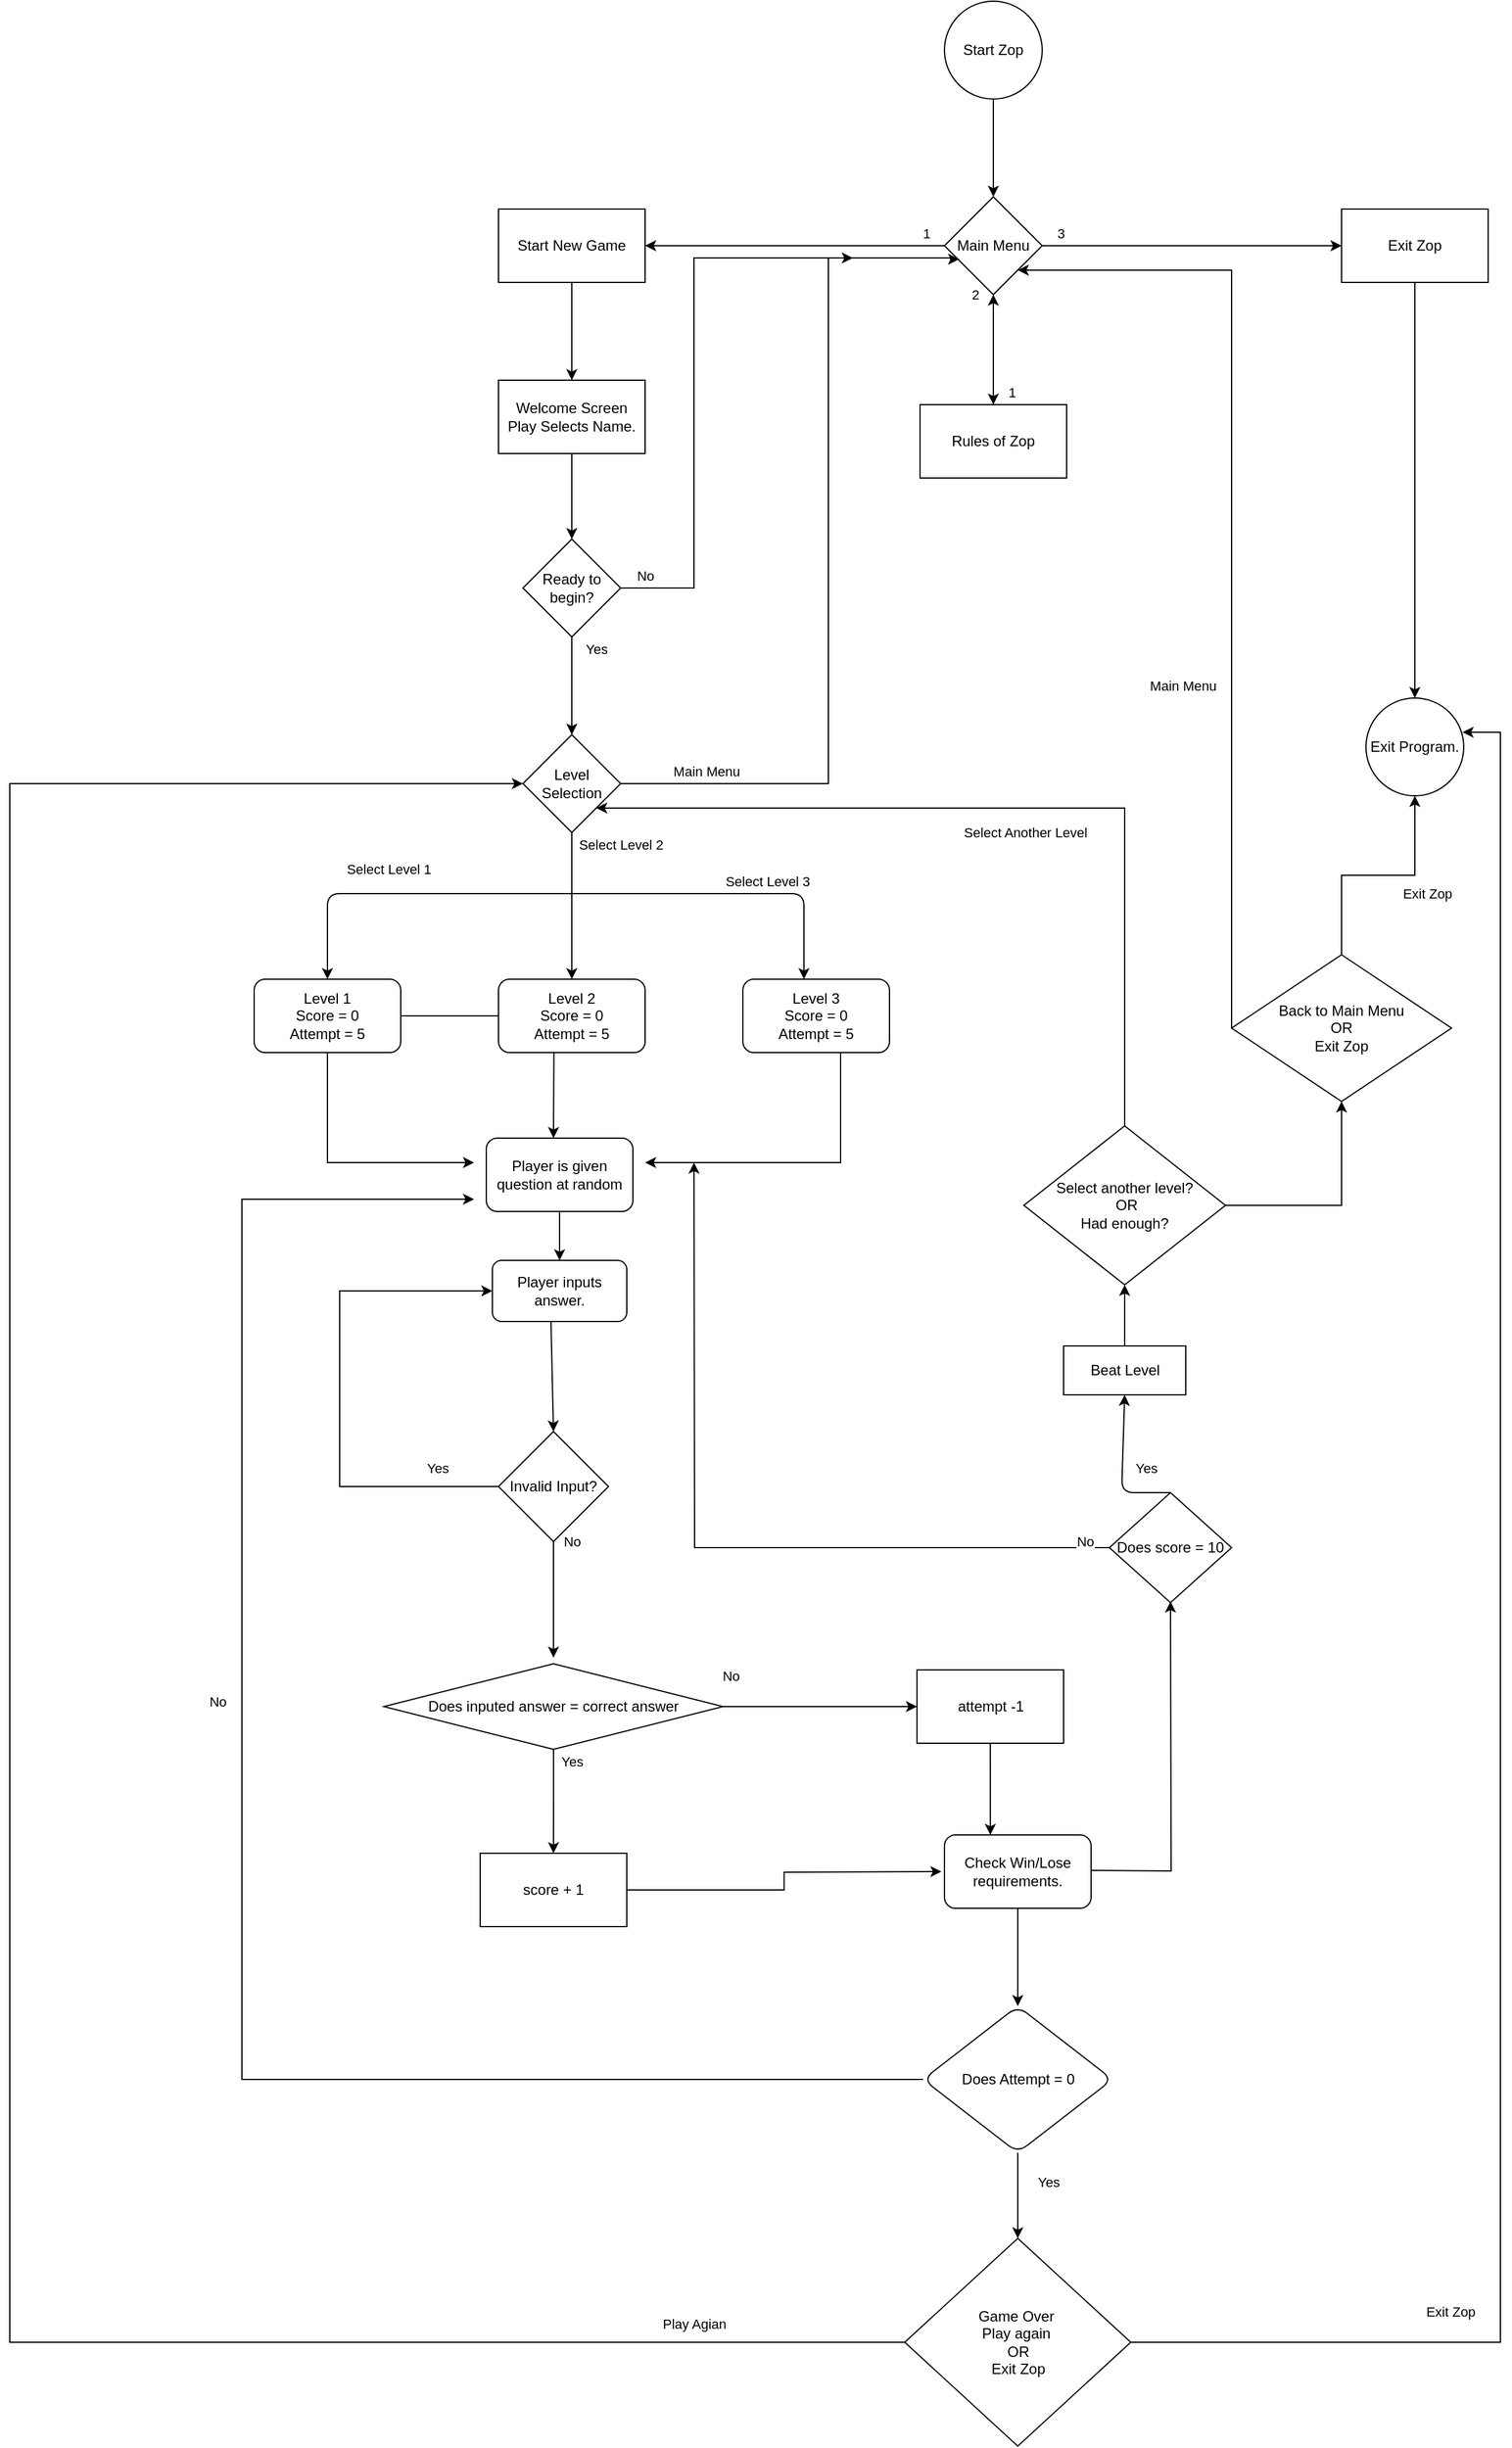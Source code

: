 <mxfile version="13.9.5" type="device"><diagram id="5cixuXnibc9ZA4c3CrVs" name="Page-1"><mxGraphModel dx="4287" dy="2010" grid="1" gridSize="10" guides="1" tooltips="1" connect="1" arrows="1" fold="1" page="1" pageScale="1" pageWidth="850" pageHeight="1100" math="0" shadow="0"><root><mxCell id="0"/><mxCell id="1" parent="0"/><mxCell id="LS1hPmwzk293G1CbhLZp-14" value="" style="edgeStyle=orthogonalEdgeStyle;rounded=0;orthogonalLoop=1;jettySize=auto;html=1;" edge="1" parent="1" source="LS1hPmwzk293G1CbhLZp-1" target="LS1hPmwzk293G1CbhLZp-13"><mxGeometry relative="1" as="geometry"/></mxCell><mxCell id="LS1hPmwzk293G1CbhLZp-1" value="Start Zop" style="ellipse;whiteSpace=wrap;html=1;aspect=fixed;" vertex="1" parent="1"><mxGeometry x="385" y="40" width="80" height="80" as="geometry"/></mxCell><mxCell id="LS1hPmwzk293G1CbhLZp-16" value="3" style="edgeStyle=orthogonalEdgeStyle;rounded=0;orthogonalLoop=1;jettySize=auto;html=1;" edge="1" parent="1" source="LS1hPmwzk293G1CbhLZp-13" target="LS1hPmwzk293G1CbhLZp-15"><mxGeometry x="-0.878" y="10" relative="1" as="geometry"><mxPoint as="offset"/></mxGeometry></mxCell><mxCell id="LS1hPmwzk293G1CbhLZp-18" value="1" style="edgeStyle=orthogonalEdgeStyle;rounded=0;orthogonalLoop=1;jettySize=auto;html=1;" edge="1" parent="1" source="LS1hPmwzk293G1CbhLZp-13" target="LS1hPmwzk293G1CbhLZp-17"><mxGeometry x="-0.878" y="-10" relative="1" as="geometry"><mxPoint as="offset"/></mxGeometry></mxCell><mxCell id="LS1hPmwzk293G1CbhLZp-20" value="2" style="edgeStyle=orthogonalEdgeStyle;rounded=0;orthogonalLoop=1;jettySize=auto;html=1;" edge="1" parent="1" source="LS1hPmwzk293G1CbhLZp-13" target="LS1hPmwzk293G1CbhLZp-19"><mxGeometry x="-1" y="-15" relative="1" as="geometry"><mxPoint as="offset"/></mxGeometry></mxCell><mxCell id="LS1hPmwzk293G1CbhLZp-13" value="Main Menu" style="rhombus;whiteSpace=wrap;html=1;" vertex="1" parent="1"><mxGeometry x="385" y="200" width="80" height="80" as="geometry"/></mxCell><mxCell id="LS1hPmwzk293G1CbhLZp-15" value="Exit Zop" style="whiteSpace=wrap;html=1;" vertex="1" parent="1"><mxGeometry x="710" y="210" width="120" height="60" as="geometry"/></mxCell><mxCell id="LS1hPmwzk293G1CbhLZp-27" value="" style="edgeStyle=orthogonalEdgeStyle;rounded=0;orthogonalLoop=1;jettySize=auto;html=1;" edge="1" parent="1" source="LS1hPmwzk293G1CbhLZp-17" target="LS1hPmwzk293G1CbhLZp-26"><mxGeometry relative="1" as="geometry"/></mxCell><mxCell id="LS1hPmwzk293G1CbhLZp-17" value="Start New Game" style="whiteSpace=wrap;html=1;" vertex="1" parent="1"><mxGeometry x="20" y="210" width="120" height="60" as="geometry"/></mxCell><mxCell id="LS1hPmwzk293G1CbhLZp-25" value="1" style="edgeStyle=orthogonalEdgeStyle;rounded=0;orthogonalLoop=1;jettySize=auto;html=1;entryX=0.5;entryY=1;entryDx=0;entryDy=0;" edge="1" parent="1" source="LS1hPmwzk293G1CbhLZp-19" target="LS1hPmwzk293G1CbhLZp-13"><mxGeometry x="-0.778" y="-15" relative="1" as="geometry"><mxPoint as="offset"/></mxGeometry></mxCell><mxCell id="LS1hPmwzk293G1CbhLZp-19" value="Rules of Zop" style="whiteSpace=wrap;html=1;" vertex="1" parent="1"><mxGeometry x="365" y="370" width="120" height="60" as="geometry"/></mxCell><mxCell id="LS1hPmwzk293G1CbhLZp-23" value="Exit Program." style="ellipse;whiteSpace=wrap;html=1;aspect=fixed;" vertex="1" parent="1"><mxGeometry x="730" y="610" width="80" height="80" as="geometry"/></mxCell><mxCell id="LS1hPmwzk293G1CbhLZp-24" value="" style="endArrow=classic;html=1;exitX=0.5;exitY=1;exitDx=0;exitDy=0;entryX=0.5;entryY=0;entryDx=0;entryDy=0;" edge="1" parent="1" source="LS1hPmwzk293G1CbhLZp-15" target="LS1hPmwzk293G1CbhLZp-23"><mxGeometry width="50" height="50" relative="1" as="geometry"><mxPoint x="490" y="540" as="sourcePoint"/><mxPoint x="774" y="980" as="targetPoint"/></mxGeometry></mxCell><mxCell id="LS1hPmwzk293G1CbhLZp-29" value="" style="edgeStyle=orthogonalEdgeStyle;rounded=0;orthogonalLoop=1;jettySize=auto;html=1;" edge="1" parent="1" source="LS1hPmwzk293G1CbhLZp-26" target="LS1hPmwzk293G1CbhLZp-28"><mxGeometry relative="1" as="geometry"/></mxCell><mxCell id="LS1hPmwzk293G1CbhLZp-26" value="Welcome Screen&lt;br&gt;Play Selects Name." style="whiteSpace=wrap;html=1;" vertex="1" parent="1"><mxGeometry x="20" y="350" width="120" height="60" as="geometry"/></mxCell><mxCell id="LS1hPmwzk293G1CbhLZp-30" style="edgeStyle=orthogonalEdgeStyle;rounded=0;orthogonalLoop=1;jettySize=auto;html=1;entryX=0.15;entryY=0.638;entryDx=0;entryDy=0;entryPerimeter=0;" edge="1" parent="1" source="LS1hPmwzk293G1CbhLZp-28" target="LS1hPmwzk293G1CbhLZp-13"><mxGeometry relative="1" as="geometry"><mxPoint x="390" y="250" as="targetPoint"/><Array as="points"><mxPoint x="180" y="520"/><mxPoint x="180" y="250"/><mxPoint x="390" y="250"/><mxPoint x="390" y="251"/></Array></mxGeometry></mxCell><mxCell id="LS1hPmwzk293G1CbhLZp-31" value="No" style="edgeLabel;html=1;align=center;verticalAlign=middle;resizable=0;points=[];" vertex="1" connectable="0" parent="LS1hPmwzk293G1CbhLZp-30"><mxGeometry x="-0.523" y="-1" relative="1" as="geometry"><mxPoint x="-41" y="60" as="offset"/></mxGeometry></mxCell><mxCell id="LS1hPmwzk293G1CbhLZp-33" value="Yes" style="edgeStyle=orthogonalEdgeStyle;rounded=0;orthogonalLoop=1;jettySize=auto;html=1;" edge="1" parent="1" source="LS1hPmwzk293G1CbhLZp-28" target="LS1hPmwzk293G1CbhLZp-32"><mxGeometry x="-0.75" y="20" relative="1" as="geometry"><mxPoint as="offset"/></mxGeometry></mxCell><mxCell id="LS1hPmwzk293G1CbhLZp-28" value="Ready to begin?" style="rhombus;whiteSpace=wrap;html=1;" vertex="1" parent="1"><mxGeometry x="40" y="480" width="80" height="80" as="geometry"/></mxCell><mxCell id="LS1hPmwzk293G1CbhLZp-34" value="Main Menu" style="edgeStyle=orthogonalEdgeStyle;rounded=0;orthogonalLoop=1;jettySize=auto;html=1;" edge="1" parent="1" source="LS1hPmwzk293G1CbhLZp-32"><mxGeometry x="-0.774" y="10" relative="1" as="geometry"><mxPoint x="310" y="250" as="targetPoint"/><Array as="points"><mxPoint x="290" y="680"/></Array><mxPoint as="offset"/></mxGeometry></mxCell><mxCell id="LS1hPmwzk293G1CbhLZp-40" value="Select Level 2" style="edgeStyle=orthogonalEdgeStyle;rounded=0;orthogonalLoop=1;jettySize=auto;html=1;entryX=0.5;entryY=0;entryDx=0;entryDy=0;" edge="1" parent="1" source="LS1hPmwzk293G1CbhLZp-32"><mxGeometry x="-0.833" y="40" relative="1" as="geometry"><mxPoint x="80" y="840" as="targetPoint"/><mxPoint as="offset"/></mxGeometry></mxCell><mxCell id="LS1hPmwzk293G1CbhLZp-32" value="Level Selection" style="rhombus;whiteSpace=wrap;html=1;" vertex="1" parent="1"><mxGeometry x="40" y="640" width="80" height="80" as="geometry"/></mxCell><mxCell id="LS1hPmwzk293G1CbhLZp-41" value="Select Level 1" style="endArrow=classic;html=1;entryX=0.5;entryY=0;entryDx=0;entryDy=0;" edge="1" parent="1" target="LS1hPmwzk293G1CbhLZp-43"><mxGeometry x="0.143" y="-20" width="50" height="50" relative="1" as="geometry"><mxPoint x="90" y="770" as="sourcePoint"/><mxPoint x="-110" y="820" as="targetPoint"/><Array as="points"><mxPoint x="-120" y="770"/></Array><mxPoint as="offset"/></mxGeometry></mxCell><mxCell id="LS1hPmwzk293G1CbhLZp-42" value="Select Level 3" style="endArrow=classic;html=1;entryX=0.5;entryY=0;entryDx=0;entryDy=0;" edge="1" parent="1"><mxGeometry x="0.231" y="10" width="50" height="50" relative="1" as="geometry"><mxPoint x="80" y="770" as="sourcePoint"/><mxPoint x="270" y="840" as="targetPoint"/><Array as="points"><mxPoint x="270" y="770"/></Array><mxPoint as="offset"/></mxGeometry></mxCell><mxCell id="LS1hPmwzk293G1CbhLZp-47" value="" style="edgeStyle=orthogonalEdgeStyle;rounded=0;orthogonalLoop=1;jettySize=auto;html=1;" edge="1" parent="1" source="LS1hPmwzk293G1CbhLZp-43"><mxGeometry relative="1" as="geometry"><mxPoint x="65" y="970" as="targetPoint"/></mxGeometry></mxCell><mxCell id="LS1hPmwzk293G1CbhLZp-56" style="edgeStyle=orthogonalEdgeStyle;rounded=0;orthogonalLoop=1;jettySize=auto;html=1;" edge="1" parent="1" source="LS1hPmwzk293G1CbhLZp-43"><mxGeometry relative="1" as="geometry"><mxPoint y="990" as="targetPoint"/><Array as="points"><mxPoint x="-120" y="990"/></Array></mxGeometry></mxCell><mxCell id="LS1hPmwzk293G1CbhLZp-43" value="Level 1&lt;br&gt;Score = 0&lt;br&gt;Attempt = 5" style="rounded=1;whiteSpace=wrap;html=1;" vertex="1" parent="1"><mxGeometry x="-180" y="840" width="120" height="60" as="geometry"/></mxCell><mxCell id="LS1hPmwzk293G1CbhLZp-54" value="Level 2&lt;br&gt;Score = 0&lt;br&gt;Attempt = 5" style="rounded=1;whiteSpace=wrap;html=1;" vertex="1" parent="1"><mxGeometry x="20" y="840" width="120" height="60" as="geometry"/></mxCell><mxCell id="LS1hPmwzk293G1CbhLZp-57" style="edgeStyle=orthogonalEdgeStyle;rounded=0;orthogonalLoop=1;jettySize=auto;html=1;" edge="1" parent="1" source="LS1hPmwzk293G1CbhLZp-55"><mxGeometry relative="1" as="geometry"><mxPoint x="140" y="990" as="targetPoint"/><Array as="points"><mxPoint x="300" y="990"/></Array></mxGeometry></mxCell><mxCell id="LS1hPmwzk293G1CbhLZp-55" value="Level 3&lt;br&gt;Score = 0&lt;br&gt;Attempt = 5" style="rounded=1;whiteSpace=wrap;html=1;" vertex="1" parent="1"><mxGeometry x="220" y="840" width="120" height="60" as="geometry"/></mxCell><mxCell id="LS1hPmwzk293G1CbhLZp-63" value="Yes" style="edgeStyle=orthogonalEdgeStyle;rounded=0;orthogonalLoop=1;jettySize=auto;html=1;entryX=0;entryY=0.5;entryDx=0;entryDy=0;" edge="1" parent="1" source="LS1hPmwzk293G1CbhLZp-62" target="LS1hPmwzk293G1CbhLZp-67"><mxGeometry x="-0.759" y="-15" relative="1" as="geometry"><mxPoint y="1120" as="targetPoint"/><Array as="points"><mxPoint x="-110" y="1255"/><mxPoint x="-110" y="1095"/></Array><mxPoint as="offset"/></mxGeometry></mxCell><mxCell id="LS1hPmwzk293G1CbhLZp-70" value="No" style="edgeStyle=orthogonalEdgeStyle;rounded=0;orthogonalLoop=1;jettySize=auto;html=1;" edge="1" parent="1" source="LS1hPmwzk293G1CbhLZp-62"><mxGeometry x="-1" y="15" relative="1" as="geometry"><mxPoint x="65" y="1395" as="targetPoint"/><mxPoint as="offset"/></mxGeometry></mxCell><mxCell id="LS1hPmwzk293G1CbhLZp-62" value="Invalid Input?" style="rhombus;whiteSpace=wrap;html=1;" vertex="1" parent="1"><mxGeometry x="20" y="1210" width="90" height="90" as="geometry"/></mxCell><mxCell id="LS1hPmwzk293G1CbhLZp-66" style="edgeStyle=orthogonalEdgeStyle;rounded=0;orthogonalLoop=1;jettySize=auto;html=1;" edge="1" parent="1" source="LS1hPmwzk293G1CbhLZp-64"><mxGeometry relative="1" as="geometry"><mxPoint x="70" y="1070" as="targetPoint"/></mxGeometry></mxCell><mxCell id="LS1hPmwzk293G1CbhLZp-64" value="Player is given question at random" style="rounded=1;whiteSpace=wrap;html=1;" vertex="1" parent="1"><mxGeometry x="10" y="970" width="120" height="60" as="geometry"/></mxCell><mxCell id="LS1hPmwzk293G1CbhLZp-67" value="Player inputs answer." style="rounded=1;whiteSpace=wrap;html=1;" vertex="1" parent="1"><mxGeometry x="15" y="1070" width="110" height="50" as="geometry"/></mxCell><mxCell id="LS1hPmwzk293G1CbhLZp-68" value="" style="endArrow=classic;html=1;exitX=0.436;exitY=1;exitDx=0;exitDy=0;exitPerimeter=0;entryX=0.5;entryY=0;entryDx=0;entryDy=0;" edge="1" parent="1" source="LS1hPmwzk293G1CbhLZp-67" target="LS1hPmwzk293G1CbhLZp-62"><mxGeometry width="50" height="50" relative="1" as="geometry"><mxPoint x="490" y="1270" as="sourcePoint"/><mxPoint x="540" y="1220" as="targetPoint"/></mxGeometry></mxCell><mxCell id="LS1hPmwzk293G1CbhLZp-73" value="Yes" style="edgeStyle=orthogonalEdgeStyle;rounded=0;orthogonalLoop=1;jettySize=auto;html=1;" edge="1" parent="1" source="LS1hPmwzk293G1CbhLZp-71" target="LS1hPmwzk293G1CbhLZp-72"><mxGeometry x="-0.764" y="15" relative="1" as="geometry"><mxPoint as="offset"/></mxGeometry></mxCell><mxCell id="LS1hPmwzk293G1CbhLZp-75" value="No" style="edgeStyle=orthogonalEdgeStyle;rounded=0;orthogonalLoop=1;jettySize=auto;html=1;" edge="1" parent="1" source="LS1hPmwzk293G1CbhLZp-71" target="LS1hPmwzk293G1CbhLZp-74"><mxGeometry x="-0.921" y="25" relative="1" as="geometry"><mxPoint as="offset"/></mxGeometry></mxCell><mxCell id="LS1hPmwzk293G1CbhLZp-71" value="Does inputed answer = correct answer" style="rhombus;whiteSpace=wrap;html=1;" vertex="1" parent="1"><mxGeometry x="-73.75" y="1400" width="277.5" height="70" as="geometry"/></mxCell><mxCell id="LS1hPmwzk293G1CbhLZp-78" style="edgeStyle=orthogonalEdgeStyle;rounded=0;orthogonalLoop=1;jettySize=auto;html=1;entryX=0;entryY=0.5;entryDx=0;entryDy=0;" edge="1" parent="1" source="LS1hPmwzk293G1CbhLZp-72"><mxGeometry relative="1" as="geometry"><mxPoint x="382.5" y="1570" as="targetPoint"/></mxGeometry></mxCell><mxCell id="LS1hPmwzk293G1CbhLZp-72" value="score + 1" style="whiteSpace=wrap;html=1;" vertex="1" parent="1"><mxGeometry x="5" y="1555" width="120" height="60" as="geometry"/></mxCell><mxCell id="LS1hPmwzk293G1CbhLZp-74" value="attempt -1" style="whiteSpace=wrap;html=1;" vertex="1" parent="1"><mxGeometry x="362.5" y="1405" width="120" height="60" as="geometry"/></mxCell><mxCell id="LS1hPmwzk293G1CbhLZp-80" style="edgeStyle=orthogonalEdgeStyle;rounded=0;orthogonalLoop=1;jettySize=auto;html=1;" edge="1" parent="1"><mxGeometry relative="1" as="geometry"><mxPoint x="570" y="1349" as="targetPoint"/><mxPoint x="505" y="1569" as="sourcePoint"/></mxGeometry></mxCell><mxCell id="LS1hPmwzk293G1CbhLZp-95" value="" style="edgeStyle=orthogonalEdgeStyle;rounded=0;orthogonalLoop=1;jettySize=auto;html=1;" edge="1" parent="1" source="LS1hPmwzk293G1CbhLZp-79" target="LS1hPmwzk293G1CbhLZp-94"><mxGeometry relative="1" as="geometry"/></mxCell><mxCell id="LS1hPmwzk293G1CbhLZp-79" value="Check Win/Lose requirements." style="rounded=1;whiteSpace=wrap;html=1;" vertex="1" parent="1"><mxGeometry x="385" y="1540" width="120" height="60" as="geometry"/></mxCell><mxCell id="LS1hPmwzk293G1CbhLZp-82" value="No" style="edgeStyle=orthogonalEdgeStyle;rounded=0;orthogonalLoop=1;jettySize=auto;html=1;" edge="1" parent="1" source="LS1hPmwzk293G1CbhLZp-81"><mxGeometry x="-0.939" y="-5" relative="1" as="geometry"><mxPoint x="180" y="990" as="targetPoint"/><mxPoint as="offset"/></mxGeometry></mxCell><mxCell id="LS1hPmwzk293G1CbhLZp-81" value="Does score = 10" style="rhombus;whiteSpace=wrap;html=1;" vertex="1" parent="1"><mxGeometry x="520" y="1260" width="100" height="90" as="geometry"/></mxCell><mxCell id="LS1hPmwzk293G1CbhLZp-85" style="edgeStyle=orthogonalEdgeStyle;rounded=0;orthogonalLoop=1;jettySize=auto;html=1;" edge="1" parent="1" source="LS1hPmwzk293G1CbhLZp-84"><mxGeometry relative="1" as="geometry"><mxPoint x="532.5" y="1090" as="targetPoint"/></mxGeometry></mxCell><mxCell id="LS1hPmwzk293G1CbhLZp-84" value="Beat Level" style="rounded=0;whiteSpace=wrap;html=1;" vertex="1" parent="1"><mxGeometry x="482.5" y="1140" width="100" height="40" as="geometry"/></mxCell><mxCell id="LS1hPmwzk293G1CbhLZp-86" value="Yes" style="endArrow=classic;html=1;exitX=0.5;exitY=0;exitDx=0;exitDy=0;entryX=0.5;entryY=1;entryDx=0;entryDy=0;" edge="1" parent="1" source="LS1hPmwzk293G1CbhLZp-81" target="LS1hPmwzk293G1CbhLZp-84"><mxGeometry x="0.01" y="-19" width="50" height="50" relative="1" as="geometry"><mxPoint x="490" y="930" as="sourcePoint"/><mxPoint x="540" y="880" as="targetPoint"/><Array as="points"><mxPoint x="530" y="1260"/></Array><mxPoint as="offset"/></mxGeometry></mxCell><mxCell id="LS1hPmwzk293G1CbhLZp-89" value="Select Another Level" style="edgeStyle=orthogonalEdgeStyle;rounded=0;orthogonalLoop=1;jettySize=auto;html=1;entryX=1;entryY=1;entryDx=0;entryDy=0;" edge="1" parent="1" source="LS1hPmwzk293G1CbhLZp-88" target="LS1hPmwzk293G1CbhLZp-32"><mxGeometry x="-0.011" y="20" relative="1" as="geometry"><mxPoint x="260" y="690" as="targetPoint"/><Array as="points"><mxPoint x="533" y="700"/></Array><mxPoint x="1" as="offset"/></mxGeometry></mxCell><mxCell id="LS1hPmwzk293G1CbhLZp-90" style="edgeStyle=orthogonalEdgeStyle;rounded=0;orthogonalLoop=1;jettySize=auto;html=1;" edge="1" parent="1" source="LS1hPmwzk293G1CbhLZp-88" target="LS1hPmwzk293G1CbhLZp-91"><mxGeometry relative="1" as="geometry"><mxPoint x="640" y="870" as="targetPoint"/></mxGeometry></mxCell><mxCell id="LS1hPmwzk293G1CbhLZp-88" value="Select another level?&lt;br&gt;&amp;nbsp;OR&lt;br&gt;Had enough?" style="rhombus;whiteSpace=wrap;html=1;" vertex="1" parent="1"><mxGeometry x="450" y="960" width="165" height="130" as="geometry"/></mxCell><mxCell id="LS1hPmwzk293G1CbhLZp-92" value="Exit Zop" style="edgeStyle=orthogonalEdgeStyle;rounded=0;orthogonalLoop=1;jettySize=auto;html=1;entryX=0.5;entryY=1;entryDx=0;entryDy=0;" edge="1" parent="1" source="LS1hPmwzk293G1CbhLZp-91" target="LS1hPmwzk293G1CbhLZp-23"><mxGeometry x="0.316" y="-18" relative="1" as="geometry"><mxPoint x="-8" y="15" as="offset"/></mxGeometry></mxCell><mxCell id="LS1hPmwzk293G1CbhLZp-93" value="Main Menu" style="edgeStyle=orthogonalEdgeStyle;rounded=0;orthogonalLoop=1;jettySize=auto;html=1;" edge="1" parent="1" source="LS1hPmwzk293G1CbhLZp-91" target="LS1hPmwzk293G1CbhLZp-13"><mxGeometry x="-0.296" y="40" relative="1" as="geometry"><mxPoint x="560" y="260" as="targetPoint"/><Array as="points"><mxPoint x="620" y="260"/></Array><mxPoint as="offset"/></mxGeometry></mxCell><mxCell id="LS1hPmwzk293G1CbhLZp-91" value="Back to Main Menu&lt;br&gt;OR&lt;br&gt;Exit Zop" style="rhombus;whiteSpace=wrap;html=1;" vertex="1" parent="1"><mxGeometry x="620" y="820" width="180" height="120" as="geometry"/></mxCell><mxCell id="LS1hPmwzk293G1CbhLZp-99" value="No" style="edgeStyle=orthogonalEdgeStyle;rounded=0;orthogonalLoop=1;jettySize=auto;html=1;" edge="1" parent="1" source="LS1hPmwzk293G1CbhLZp-94"><mxGeometry x="0.182" y="20" relative="1" as="geometry"><mxPoint y="1020" as="targetPoint"/><Array as="points"><mxPoint x="-190" y="1740"/><mxPoint x="-190" y="1020"/></Array><mxPoint y="1" as="offset"/></mxGeometry></mxCell><mxCell id="LS1hPmwzk293G1CbhLZp-94" value="Does Attempt = 0" style="rhombus;whiteSpace=wrap;html=1;rounded=1;" vertex="1" parent="1"><mxGeometry x="367.5" y="1680" width="155" height="120" as="geometry"/></mxCell><mxCell id="LS1hPmwzk293G1CbhLZp-104" value="Exit Zop" style="edgeStyle=orthogonalEdgeStyle;rounded=0;orthogonalLoop=1;jettySize=auto;html=1;entryX=0.988;entryY=0.35;entryDx=0;entryDy=0;entryPerimeter=0;" edge="1" parent="1" source="LS1hPmwzk293G1CbhLZp-98" target="LS1hPmwzk293G1CbhLZp-23"><mxGeometry x="-0.682" y="25" relative="1" as="geometry"><mxPoint x="830" y="638" as="targetPoint"/><Array as="points"><mxPoint x="840" y="1955"/><mxPoint x="840" y="638"/></Array><mxPoint x="-1" as="offset"/></mxGeometry></mxCell><mxCell id="LS1hPmwzk293G1CbhLZp-105" value="Play Agian" style="edgeStyle=orthogonalEdgeStyle;rounded=0;orthogonalLoop=1;jettySize=auto;html=1;" edge="1" parent="1" source="LS1hPmwzk293G1CbhLZp-98" target="LS1hPmwzk293G1CbhLZp-32"><mxGeometry x="-0.858" y="-15" relative="1" as="geometry"><mxPoint x="-300" y="670" as="targetPoint"/><Array as="points"><mxPoint x="-380" y="1955"/><mxPoint x="-380" y="680"/></Array><mxPoint as="offset"/></mxGeometry></mxCell><mxCell id="LS1hPmwzk293G1CbhLZp-98" value="Game Over&amp;nbsp;&lt;br&gt;Play again&amp;nbsp;&lt;br&gt;OR&lt;br&gt;Exit Zop" style="rhombus;whiteSpace=wrap;html=1;" vertex="1" parent="1"><mxGeometry x="352.5" y="1870" width="185" height="170" as="geometry"/></mxCell><mxCell id="LS1hPmwzk293G1CbhLZp-101" value="" style="endArrow=classic;html=1;exitX=0.5;exitY=1;exitDx=0;exitDy=0;entryX=0.313;entryY=0;entryDx=0;entryDy=0;entryPerimeter=0;" edge="1" parent="1" source="LS1hPmwzk293G1CbhLZp-74" target="LS1hPmwzk293G1CbhLZp-79"><mxGeometry width="50" height="50" relative="1" as="geometry"><mxPoint x="490" y="1430" as="sourcePoint"/><mxPoint x="540" y="1380" as="targetPoint"/></mxGeometry></mxCell><mxCell id="LS1hPmwzk293G1CbhLZp-102" value="Yes" style="endArrow=classic;html=1;exitX=0.5;exitY=1;exitDx=0;exitDy=0;" edge="1" parent="1" source="LS1hPmwzk293G1CbhLZp-94" target="LS1hPmwzk293G1CbhLZp-98"><mxGeometry x="-0.325" y="25" width="50" height="50" relative="1" as="geometry"><mxPoint x="490" y="1530" as="sourcePoint"/><mxPoint x="540" y="1480" as="targetPoint"/><mxPoint as="offset"/></mxGeometry></mxCell></root></mxGraphModel></diagram></mxfile>